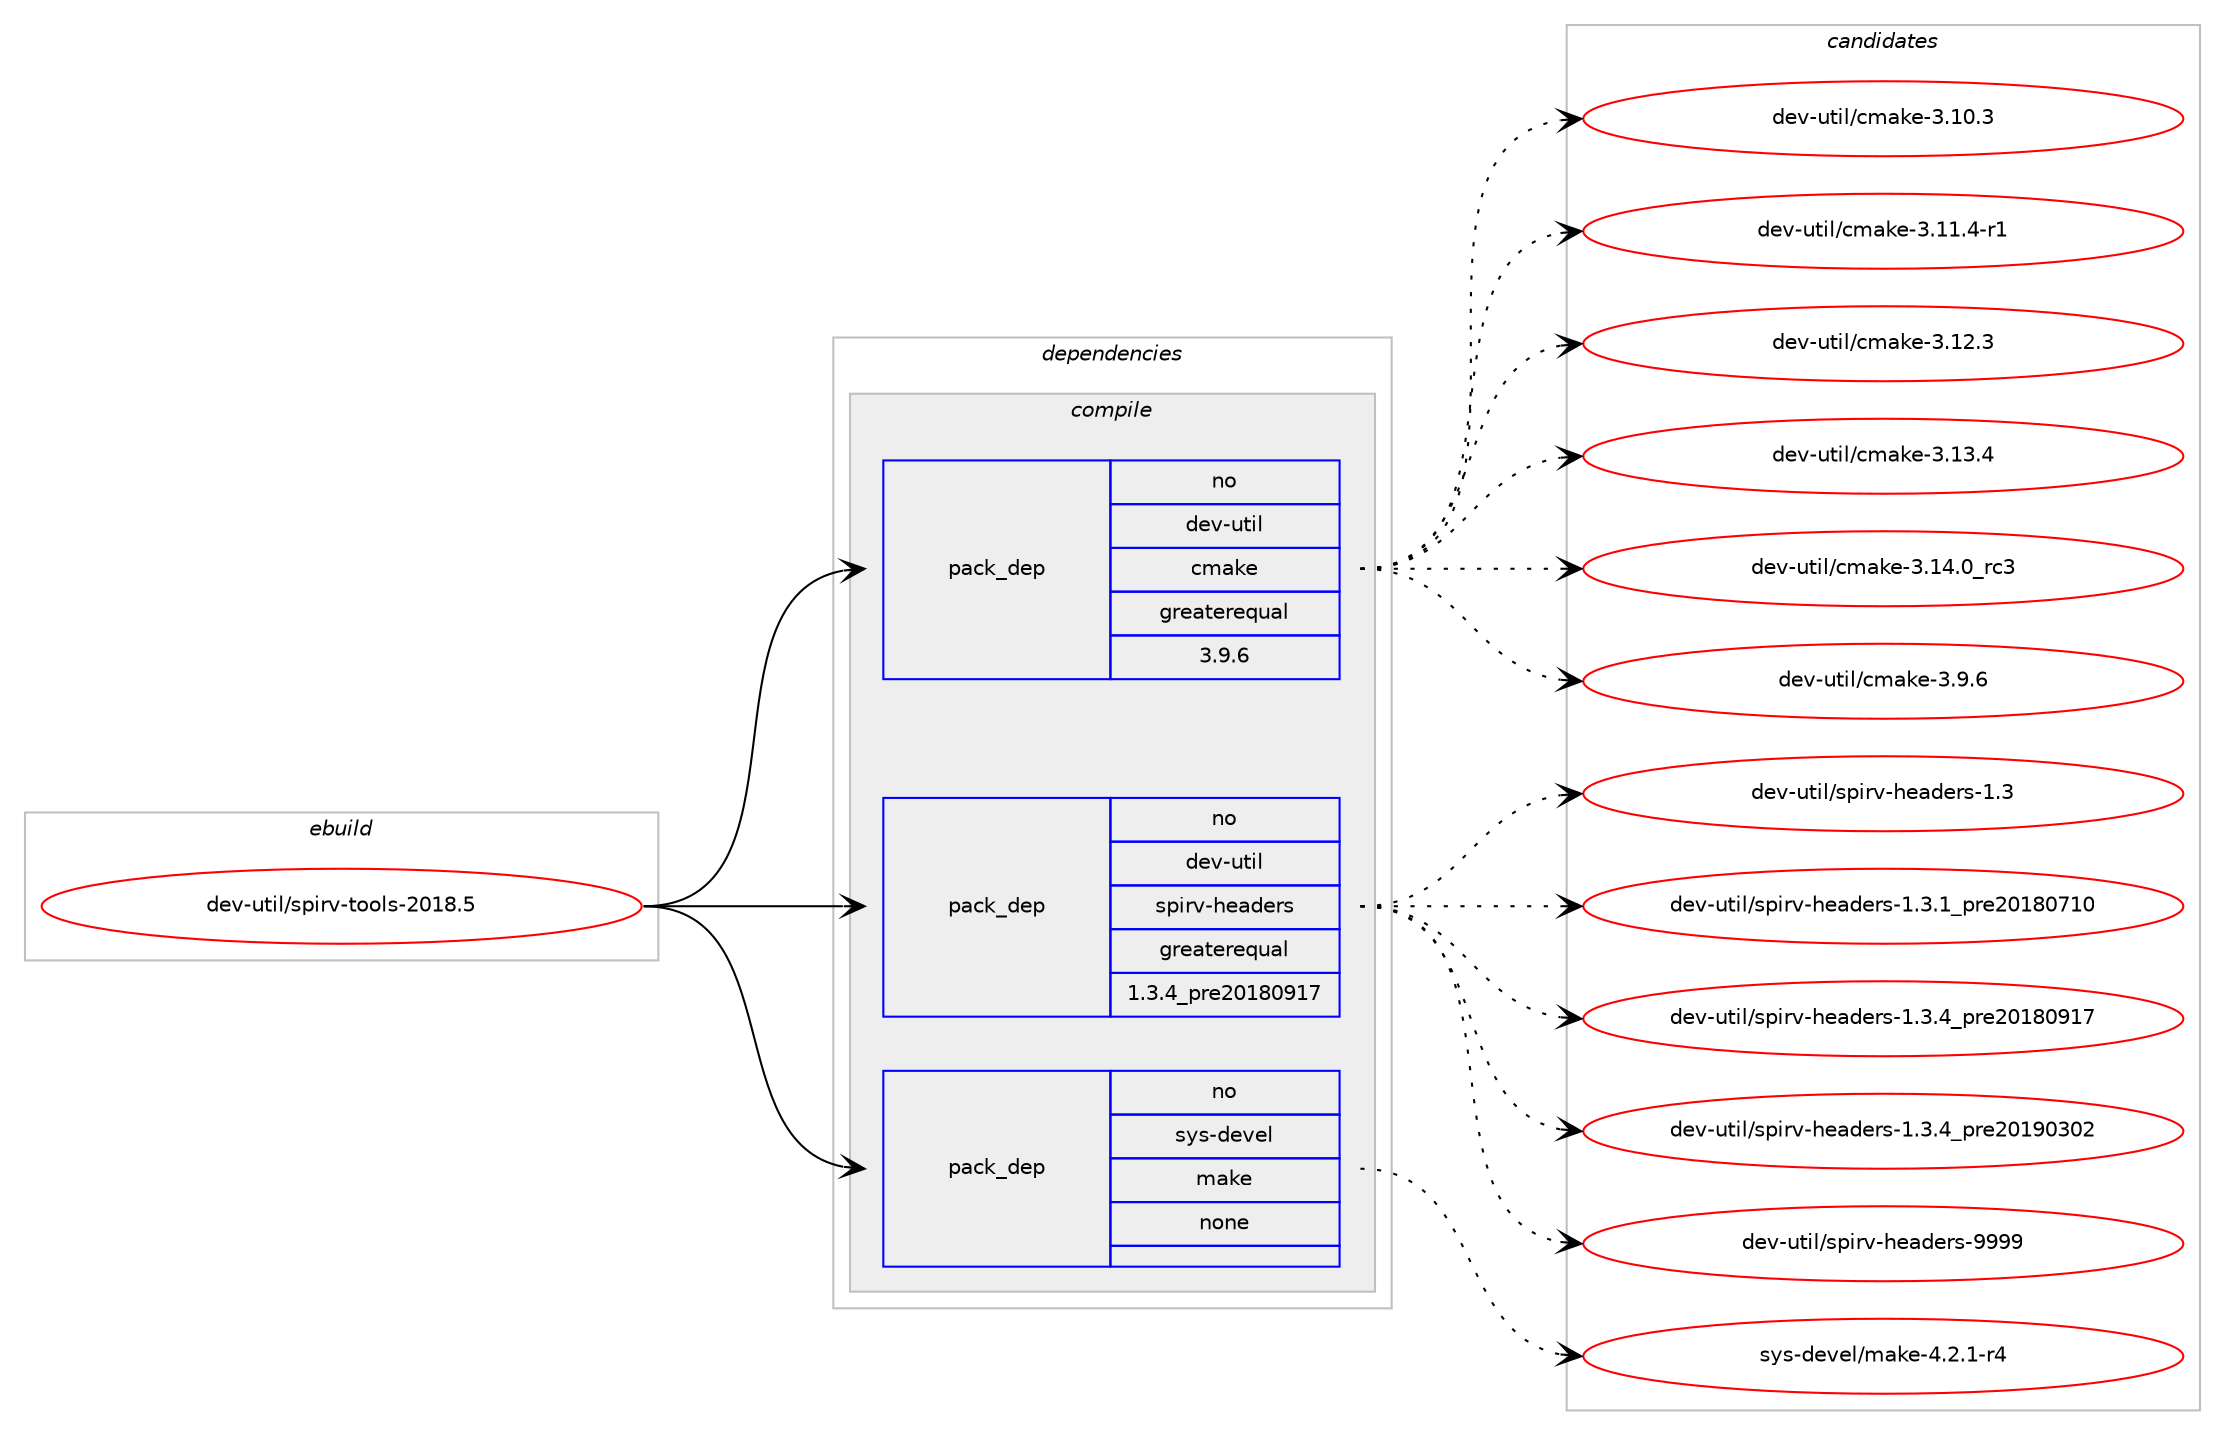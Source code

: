 digraph prolog {

# *************
# Graph options
# *************

newrank=true;
concentrate=true;
compound=true;
graph [rankdir=LR,fontname=Helvetica,fontsize=10,ranksep=1.5];#, ranksep=2.5, nodesep=0.2];
edge  [arrowhead=vee];
node  [fontname=Helvetica,fontsize=10];

# **********
# The ebuild
# **********

subgraph cluster_leftcol {
color=gray;
rank=same;
label=<<i>ebuild</i>>;
id [label="dev-util/spirv-tools-2018.5", color=red, width=4, href="../dev-util/spirv-tools-2018.5.svg"];
}

# ****************
# The dependencies
# ****************

subgraph cluster_midcol {
color=gray;
label=<<i>dependencies</i>>;
subgraph cluster_compile {
fillcolor="#eeeeee";
style=filled;
label=<<i>compile</i>>;
subgraph pack1100406 {
dependency1549205 [label=<<TABLE BORDER="0" CELLBORDER="1" CELLSPACING="0" CELLPADDING="4" WIDTH="220"><TR><TD ROWSPAN="6" CELLPADDING="30">pack_dep</TD></TR><TR><TD WIDTH="110">no</TD></TR><TR><TD>dev-util</TD></TR><TR><TD>cmake</TD></TR><TR><TD>greaterequal</TD></TR><TR><TD>3.9.6</TD></TR></TABLE>>, shape=none, color=blue];
}
id:e -> dependency1549205:w [weight=20,style="solid",arrowhead="vee"];
subgraph pack1100407 {
dependency1549206 [label=<<TABLE BORDER="0" CELLBORDER="1" CELLSPACING="0" CELLPADDING="4" WIDTH="220"><TR><TD ROWSPAN="6" CELLPADDING="30">pack_dep</TD></TR><TR><TD WIDTH="110">no</TD></TR><TR><TD>dev-util</TD></TR><TR><TD>spirv-headers</TD></TR><TR><TD>greaterequal</TD></TR><TR><TD>1.3.4_pre20180917</TD></TR></TABLE>>, shape=none, color=blue];
}
id:e -> dependency1549206:w [weight=20,style="solid",arrowhead="vee"];
subgraph pack1100408 {
dependency1549207 [label=<<TABLE BORDER="0" CELLBORDER="1" CELLSPACING="0" CELLPADDING="4" WIDTH="220"><TR><TD ROWSPAN="6" CELLPADDING="30">pack_dep</TD></TR><TR><TD WIDTH="110">no</TD></TR><TR><TD>sys-devel</TD></TR><TR><TD>make</TD></TR><TR><TD>none</TD></TR><TR><TD></TD></TR></TABLE>>, shape=none, color=blue];
}
id:e -> dependency1549207:w [weight=20,style="solid",arrowhead="vee"];
}
subgraph cluster_compileandrun {
fillcolor="#eeeeee";
style=filled;
label=<<i>compile and run</i>>;
}
subgraph cluster_run {
fillcolor="#eeeeee";
style=filled;
label=<<i>run</i>>;
}
}

# **************
# The candidates
# **************

subgraph cluster_choices {
rank=same;
color=gray;
label=<<i>candidates</i>>;

subgraph choice1100406 {
color=black;
nodesep=1;
choice1001011184511711610510847991099710710145514649484651 [label="dev-util/cmake-3.10.3", color=red, width=4,href="../dev-util/cmake-3.10.3.svg"];
choice10010111845117116105108479910997107101455146494946524511449 [label="dev-util/cmake-3.11.4-r1", color=red, width=4,href="../dev-util/cmake-3.11.4-r1.svg"];
choice1001011184511711610510847991099710710145514649504651 [label="dev-util/cmake-3.12.3", color=red, width=4,href="../dev-util/cmake-3.12.3.svg"];
choice1001011184511711610510847991099710710145514649514652 [label="dev-util/cmake-3.13.4", color=red, width=4,href="../dev-util/cmake-3.13.4.svg"];
choice1001011184511711610510847991099710710145514649524648951149951 [label="dev-util/cmake-3.14.0_rc3", color=red, width=4,href="../dev-util/cmake-3.14.0_rc3.svg"];
choice10010111845117116105108479910997107101455146574654 [label="dev-util/cmake-3.9.6", color=red, width=4,href="../dev-util/cmake-3.9.6.svg"];
dependency1549205:e -> choice1001011184511711610510847991099710710145514649484651:w [style=dotted,weight="100"];
dependency1549205:e -> choice10010111845117116105108479910997107101455146494946524511449:w [style=dotted,weight="100"];
dependency1549205:e -> choice1001011184511711610510847991099710710145514649504651:w [style=dotted,weight="100"];
dependency1549205:e -> choice1001011184511711610510847991099710710145514649514652:w [style=dotted,weight="100"];
dependency1549205:e -> choice1001011184511711610510847991099710710145514649524648951149951:w [style=dotted,weight="100"];
dependency1549205:e -> choice10010111845117116105108479910997107101455146574654:w [style=dotted,weight="100"];
}
subgraph choice1100407 {
color=black;
nodesep=1;
choice1001011184511711610510847115112105114118451041019710010111411545494651 [label="dev-util/spirv-headers-1.3", color=red, width=4,href="../dev-util/spirv-headers-1.3.svg"];
choice10010111845117116105108471151121051141184510410197100101114115454946514649951121141015048495648554948 [label="dev-util/spirv-headers-1.3.1_pre20180710", color=red, width=4,href="../dev-util/spirv-headers-1.3.1_pre20180710.svg"];
choice10010111845117116105108471151121051141184510410197100101114115454946514652951121141015048495648574955 [label="dev-util/spirv-headers-1.3.4_pre20180917", color=red, width=4,href="../dev-util/spirv-headers-1.3.4_pre20180917.svg"];
choice10010111845117116105108471151121051141184510410197100101114115454946514652951121141015048495748514850 [label="dev-util/spirv-headers-1.3.4_pre20190302", color=red, width=4,href="../dev-util/spirv-headers-1.3.4_pre20190302.svg"];
choice100101118451171161051084711511210511411845104101971001011141154557575757 [label="dev-util/spirv-headers-9999", color=red, width=4,href="../dev-util/spirv-headers-9999.svg"];
dependency1549206:e -> choice1001011184511711610510847115112105114118451041019710010111411545494651:w [style=dotted,weight="100"];
dependency1549206:e -> choice10010111845117116105108471151121051141184510410197100101114115454946514649951121141015048495648554948:w [style=dotted,weight="100"];
dependency1549206:e -> choice10010111845117116105108471151121051141184510410197100101114115454946514652951121141015048495648574955:w [style=dotted,weight="100"];
dependency1549206:e -> choice10010111845117116105108471151121051141184510410197100101114115454946514652951121141015048495748514850:w [style=dotted,weight="100"];
dependency1549206:e -> choice100101118451171161051084711511210511411845104101971001011141154557575757:w [style=dotted,weight="100"];
}
subgraph choice1100408 {
color=black;
nodesep=1;
choice1151211154510010111810110847109971071014552465046494511452 [label="sys-devel/make-4.2.1-r4", color=red, width=4,href="../sys-devel/make-4.2.1-r4.svg"];
dependency1549207:e -> choice1151211154510010111810110847109971071014552465046494511452:w [style=dotted,weight="100"];
}
}

}
